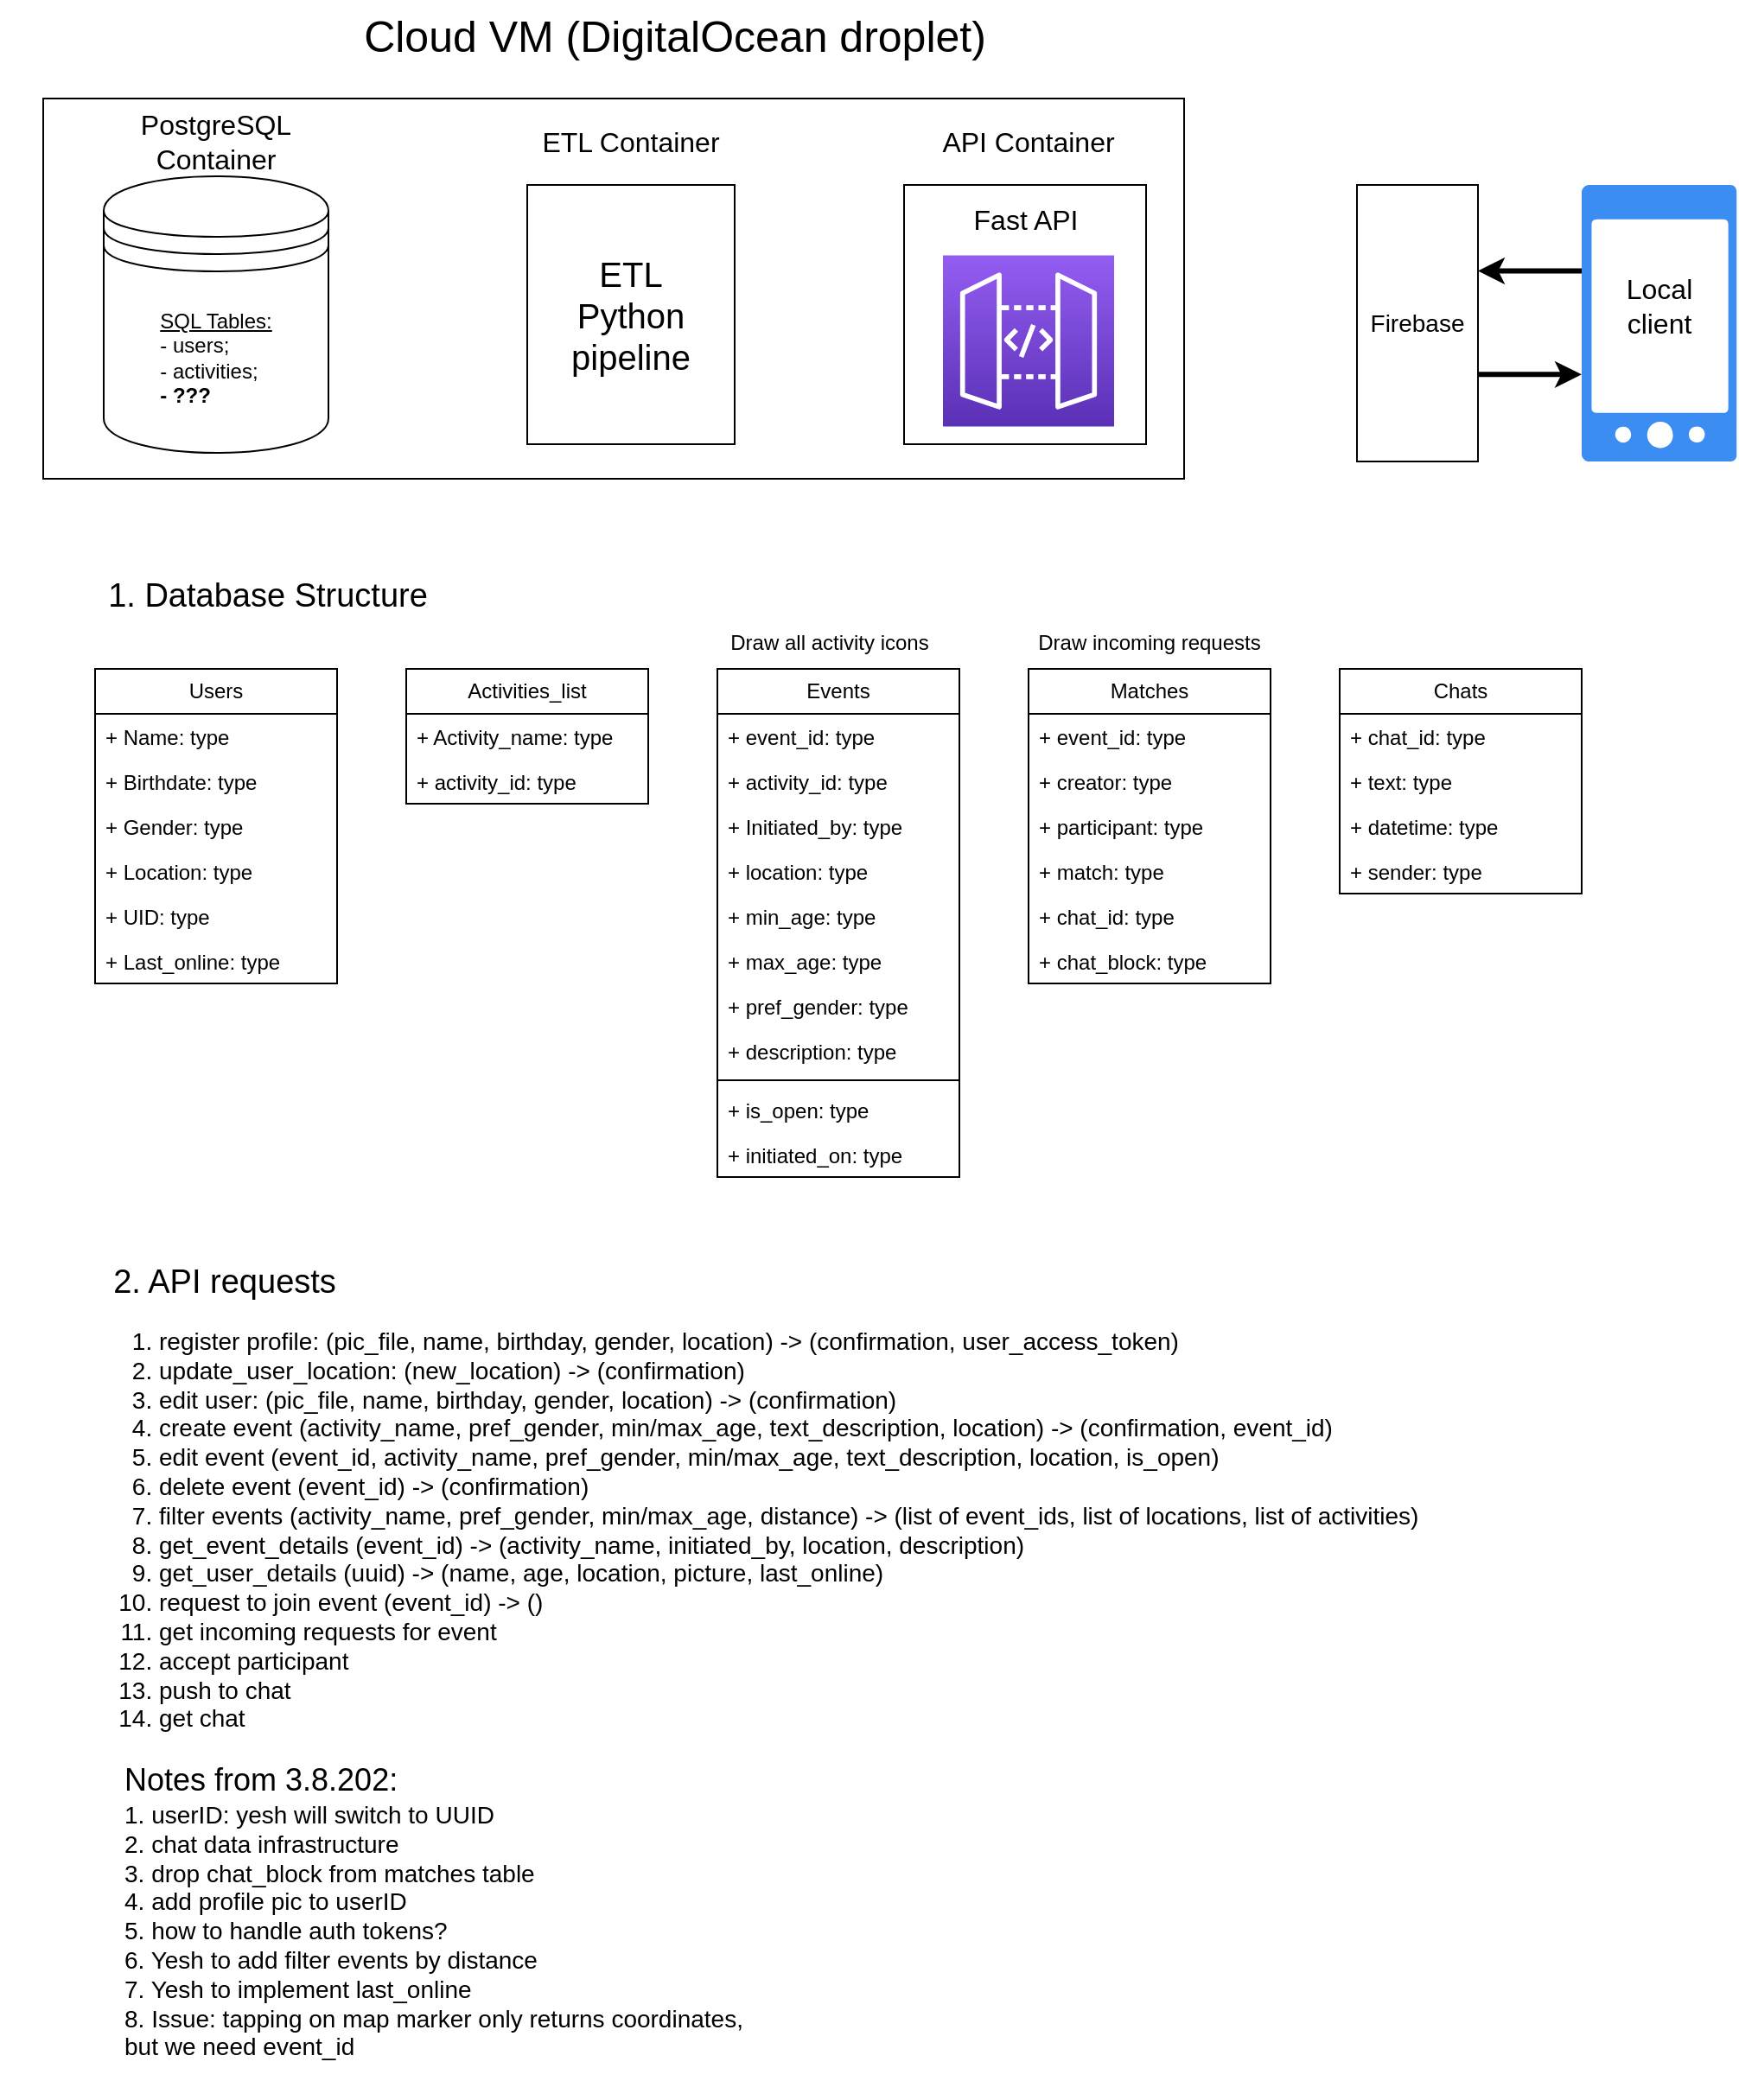 <mxfile version="21.6.7" type="device">
  <diagram name="Page-1" id="6yn1r-7qYLpuGysElMpg">
    <mxGraphModel dx="1104" dy="502" grid="1" gridSize="10" guides="1" tooltips="1" connect="1" arrows="1" fold="1" page="1" pageScale="1" pageWidth="850" pageHeight="1100" math="0" shadow="0">
      <root>
        <mxCell id="0" />
        <mxCell id="1" parent="0" />
        <mxCell id="J4qyf4nnhl_WRA78Ql2K-7" value="" style="rounded=0;whiteSpace=wrap;html=1;" parent="1" vertex="1">
          <mxGeometry x="60" y="100" width="660" height="220" as="geometry" />
        </mxCell>
        <mxCell id="3YHMFkit40XnSHy4-NG9-2" value="" style="rounded=0;whiteSpace=wrap;html=1;" parent="1" vertex="1">
          <mxGeometry x="558" y="150" width="140" height="150" as="geometry" />
        </mxCell>
        <mxCell id="J4qyf4nnhl_WRA78Ql2K-4" value="&lt;div style=&quot;text-align: justify;&quot;&gt;&lt;br&gt;&lt;/div&gt;" style="shape=datastore;whiteSpace=wrap;html=1;" parent="1" vertex="1">
          <mxGeometry x="95" y="145" width="130" height="160" as="geometry" />
        </mxCell>
        <mxCell id="J4qyf4nnhl_WRA78Ql2K-6" value="&lt;div style=&quot;text-align: justify;&quot;&gt;&lt;span style=&quot;background-color: initial;&quot;&gt;&lt;u&gt;SQL Tables:&lt;/u&gt;&lt;/span&gt;&lt;/div&gt;&lt;div style=&quot;text-align: justify;&quot;&gt;- users;&lt;/div&gt;&lt;div style=&quot;text-align: justify;&quot;&gt;- activities;&lt;/div&gt;&lt;div style=&quot;text-align: justify;&quot;&gt;&lt;b&gt;- ???&lt;/b&gt;&lt;/div&gt;" style="text;html=1;strokeColor=none;fillColor=none;align=center;verticalAlign=middle;whiteSpace=wrap;rounded=0;" parent="1" vertex="1">
          <mxGeometry x="105" y="209.75" width="110" height="80" as="geometry" />
        </mxCell>
        <mxCell id="J4qyf4nnhl_WRA78Ql2K-9" value="&lt;font style=&quot;font-size: 20px;&quot;&gt;ETL&lt;br&gt;Python pipeline&lt;/font&gt;" style="rounded=0;whiteSpace=wrap;html=1;" parent="1" vertex="1">
          <mxGeometry x="340" y="150" width="120" height="150" as="geometry" />
        </mxCell>
        <mxCell id="J4qyf4nnhl_WRA78Ql2K-17" value="&lt;font style=&quot;font-size: 14px;&quot;&gt;Firebase&lt;/font&gt;" style="html=1;dashed=0;whiteSpace=wrap;" parent="1" vertex="1">
          <mxGeometry x="820" y="150" width="70" height="160" as="geometry" />
        </mxCell>
        <mxCell id="J4qyf4nnhl_WRA78Ql2K-23" style="edgeStyle=orthogonalEdgeStyle;rounded=0;orthogonalLoop=1;jettySize=auto;html=1;entryX=1;entryY=0.5;entryDx=0;entryDy=0;strokeWidth=3;" parent="1" edge="1">
          <mxGeometry relative="1" as="geometry">
            <mxPoint x="950" y="199.75" as="sourcePoint" />
            <mxPoint x="890" y="199.75" as="targetPoint" />
          </mxGeometry>
        </mxCell>
        <mxCell id="J4qyf4nnhl_WRA78Ql2K-20" value="" style="sketch=0;html=1;aspect=fixed;strokeColor=none;shadow=0;fillColor=#3B8DF1;verticalAlign=top;labelPosition=center;verticalLabelPosition=bottom;shape=mxgraph.gcp2.phone_android" parent="1" vertex="1">
          <mxGeometry x="950" y="150" width="89.6" height="160" as="geometry" />
        </mxCell>
        <mxCell id="J4qyf4nnhl_WRA78Ql2K-22" value="" style="sketch=0;points=[[0,0,0],[0.25,0,0],[0.5,0,0],[0.75,0,0],[1,0,0],[0,1,0],[0.25,1,0],[0.5,1,0],[0.75,1,0],[1,1,0],[0,0.25,0],[0,0.5,0],[0,0.75,0],[1,0.25,0],[1,0.5,0],[1,0.75,0]];outlineConnect=0;fontColor=#232F3E;gradientColor=#945DF2;gradientDirection=north;fillColor=#5A30B5;strokeColor=#ffffff;dashed=0;verticalLabelPosition=bottom;verticalAlign=top;align=center;html=1;fontSize=12;fontStyle=0;aspect=fixed;shape=mxgraph.aws4.resourceIcon;resIcon=mxgraph.aws4.api_gateway;" parent="1" vertex="1">
          <mxGeometry x="580.5" y="190.75" width="99" height="99" as="geometry" />
        </mxCell>
        <mxCell id="J4qyf4nnhl_WRA78Ql2K-29" value="Fast API" style="text;html=1;strokeColor=none;fillColor=none;align=center;verticalAlign=middle;whiteSpace=wrap;rounded=0;fontSize=16;" parent="1" vertex="1">
          <mxGeometry x="560.5" y="160" width="135" height="20" as="geometry" />
        </mxCell>
        <mxCell id="J4qyf4nnhl_WRA78Ql2K-33" style="edgeStyle=orthogonalEdgeStyle;rounded=0;orthogonalLoop=1;jettySize=auto;html=1;entryX=1;entryY=0.5;entryDx=0;entryDy=0;strokeWidth=3;endArrow=none;endFill=0;startArrow=classic;startFill=1;" parent="1" edge="1">
          <mxGeometry relative="1" as="geometry">
            <mxPoint x="950" y="259.68" as="sourcePoint" />
            <mxPoint x="890" y="259.68" as="targetPoint" />
          </mxGeometry>
        </mxCell>
        <mxCell id="J4qyf4nnhl_WRA78Ql2K-35" value="&lt;font style=&quot;font-size: 16px;&quot;&gt;Local&lt;br&gt;client&lt;/font&gt;" style="text;html=1;strokeColor=none;fillColor=none;align=center;verticalAlign=middle;whiteSpace=wrap;rounded=0;" parent="1" vertex="1">
          <mxGeometry x="964.8" y="205" width="60" height="30" as="geometry" />
        </mxCell>
        <mxCell id="J4qyf4nnhl_WRA78Ql2K-36" value="1. Database Structure" style="text;html=1;strokeColor=none;fillColor=none;align=center;verticalAlign=middle;whiteSpace=wrap;rounded=0;fontSize=19;" parent="1" vertex="1">
          <mxGeometry x="60" y="373" width="260" height="30" as="geometry" />
        </mxCell>
        <mxCell id="J4qyf4nnhl_WRA78Ql2K-37" value="Users" style="swimlane;fontStyle=0;childLayout=stackLayout;horizontal=1;startSize=26;fillColor=none;horizontalStack=0;resizeParent=1;resizeParentMax=0;resizeLast=0;collapsible=1;marginBottom=0;whiteSpace=wrap;html=1;" parent="1" vertex="1">
          <mxGeometry x="90" y="430" width="140" height="182" as="geometry">
            <mxRectangle x="110" y="446" width="70" height="30" as="alternateBounds" />
          </mxGeometry>
        </mxCell>
        <mxCell id="J4qyf4nnhl_WRA78Ql2K-38" value="+ Name: type" style="text;strokeColor=none;fillColor=none;align=left;verticalAlign=top;spacingLeft=4;spacingRight=4;overflow=hidden;rotatable=0;points=[[0,0.5],[1,0.5]];portConstraint=eastwest;whiteSpace=wrap;html=1;" parent="J4qyf4nnhl_WRA78Ql2K-37" vertex="1">
          <mxGeometry y="26" width="140" height="26" as="geometry" />
        </mxCell>
        <mxCell id="J4qyf4nnhl_WRA78Ql2K-39" value="+ Birthdate: type" style="text;strokeColor=none;fillColor=none;align=left;verticalAlign=top;spacingLeft=4;spacingRight=4;overflow=hidden;rotatable=0;points=[[0,0.5],[1,0.5]];portConstraint=eastwest;whiteSpace=wrap;html=1;" parent="J4qyf4nnhl_WRA78Ql2K-37" vertex="1">
          <mxGeometry y="52" width="140" height="26" as="geometry" />
        </mxCell>
        <mxCell id="J4qyf4nnhl_WRA78Ql2K-40" value="+ Gender: type" style="text;strokeColor=none;fillColor=none;align=left;verticalAlign=top;spacingLeft=4;spacingRight=4;overflow=hidden;rotatable=0;points=[[0,0.5],[1,0.5]];portConstraint=eastwest;whiteSpace=wrap;html=1;" parent="J4qyf4nnhl_WRA78Ql2K-37" vertex="1">
          <mxGeometry y="78" width="140" height="26" as="geometry" />
        </mxCell>
        <mxCell id="J4qyf4nnhl_WRA78Ql2K-47" value="+ Location: type" style="text;strokeColor=none;fillColor=none;align=left;verticalAlign=top;spacingLeft=4;spacingRight=4;overflow=hidden;rotatable=0;points=[[0,0.5],[1,0.5]];portConstraint=eastwest;whiteSpace=wrap;html=1;" parent="J4qyf4nnhl_WRA78Ql2K-37" vertex="1">
          <mxGeometry y="104" width="140" height="26" as="geometry" />
        </mxCell>
        <mxCell id="J4qyf4nnhl_WRA78Ql2K-45" value="+ UID: type" style="text;strokeColor=none;fillColor=none;align=left;verticalAlign=top;spacingLeft=4;spacingRight=4;overflow=hidden;rotatable=0;points=[[0,0.5],[1,0.5]];portConstraint=eastwest;whiteSpace=wrap;html=1;" parent="J4qyf4nnhl_WRA78Ql2K-37" vertex="1">
          <mxGeometry y="130" width="140" height="26" as="geometry" />
        </mxCell>
        <mxCell id="J4qyf4nnhl_WRA78Ql2K-50" value="+ Last_online: type" style="text;strokeColor=none;fillColor=none;align=left;verticalAlign=top;spacingLeft=4;spacingRight=4;overflow=hidden;rotatable=0;points=[[0,0.5],[1,0.5]];portConstraint=eastwest;whiteSpace=wrap;html=1;" parent="J4qyf4nnhl_WRA78Ql2K-37" vertex="1">
          <mxGeometry y="156" width="140" height="26" as="geometry" />
        </mxCell>
        <mxCell id="J4qyf4nnhl_WRA78Ql2K-41" value="Activities_list" style="swimlane;fontStyle=0;childLayout=stackLayout;horizontal=1;startSize=26;fillColor=none;horizontalStack=0;resizeParent=1;resizeParentMax=0;resizeLast=0;collapsible=1;marginBottom=0;whiteSpace=wrap;html=1;" parent="1" vertex="1">
          <mxGeometry x="270" y="430" width="140" height="78" as="geometry" />
        </mxCell>
        <mxCell id="J4qyf4nnhl_WRA78Ql2K-42" value="+ Activity_name: type" style="text;strokeColor=none;fillColor=none;align=left;verticalAlign=top;spacingLeft=4;spacingRight=4;overflow=hidden;rotatable=0;points=[[0,0.5],[1,0.5]];portConstraint=eastwest;whiteSpace=wrap;html=1;" parent="J4qyf4nnhl_WRA78Ql2K-41" vertex="1">
          <mxGeometry y="26" width="140" height="26" as="geometry" />
        </mxCell>
        <mxCell id="J4qyf4nnhl_WRA78Ql2K-69" value="+ activity_id: type" style="text;strokeColor=none;fillColor=none;align=left;verticalAlign=top;spacingLeft=4;spacingRight=4;overflow=hidden;rotatable=0;points=[[0,0.5],[1,0.5]];portConstraint=eastwest;whiteSpace=wrap;html=1;" parent="J4qyf4nnhl_WRA78Ql2K-41" vertex="1">
          <mxGeometry y="52" width="140" height="26" as="geometry" />
        </mxCell>
        <mxCell id="J4qyf4nnhl_WRA78Ql2K-58" value="Events" style="swimlane;fontStyle=0;childLayout=stackLayout;horizontal=1;startSize=26;fillColor=none;horizontalStack=0;resizeParent=1;resizeParentMax=0;resizeLast=0;collapsible=1;marginBottom=0;whiteSpace=wrap;html=1;" parent="1" vertex="1">
          <mxGeometry x="450" y="430" width="140" height="294" as="geometry" />
        </mxCell>
        <mxCell id="J4qyf4nnhl_WRA78Ql2K-76" value="+ event_id: type" style="text;strokeColor=none;fillColor=none;align=left;verticalAlign=top;spacingLeft=4;spacingRight=4;overflow=hidden;rotatable=0;points=[[0,0.5],[1,0.5]];portConstraint=eastwest;whiteSpace=wrap;html=1;" parent="J4qyf4nnhl_WRA78Ql2K-58" vertex="1">
          <mxGeometry y="26" width="140" height="26" as="geometry" />
        </mxCell>
        <mxCell id="J4qyf4nnhl_WRA78Ql2K-70" value="+ activity_id: type" style="text;strokeColor=none;fillColor=none;align=left;verticalAlign=top;spacingLeft=4;spacingRight=4;overflow=hidden;rotatable=0;points=[[0,0.5],[1,0.5]];portConstraint=eastwest;whiteSpace=wrap;html=1;" parent="J4qyf4nnhl_WRA78Ql2K-58" vertex="1">
          <mxGeometry y="52" width="140" height="26" as="geometry" />
        </mxCell>
        <mxCell id="J4qyf4nnhl_WRA78Ql2K-59" value="+ Initiated_by: type" style="text;strokeColor=none;fillColor=none;align=left;verticalAlign=top;spacingLeft=4;spacingRight=4;overflow=hidden;rotatable=0;points=[[0,0.5],[1,0.5]];portConstraint=eastwest;whiteSpace=wrap;html=1;" parent="J4qyf4nnhl_WRA78Ql2K-58" vertex="1">
          <mxGeometry y="78" width="140" height="26" as="geometry" />
        </mxCell>
        <mxCell id="J4qyf4nnhl_WRA78Ql2K-71" value="+ location: type" style="text;strokeColor=none;fillColor=none;align=left;verticalAlign=top;spacingLeft=4;spacingRight=4;overflow=hidden;rotatable=0;points=[[0,0.5],[1,0.5]];portConstraint=eastwest;whiteSpace=wrap;html=1;" parent="J4qyf4nnhl_WRA78Ql2K-58" vertex="1">
          <mxGeometry y="104" width="140" height="26" as="geometry" />
        </mxCell>
        <mxCell id="J4qyf4nnhl_WRA78Ql2K-60" value="+ min_age: type" style="text;strokeColor=none;fillColor=none;align=left;verticalAlign=top;spacingLeft=4;spacingRight=4;overflow=hidden;rotatable=0;points=[[0,0.5],[1,0.5]];portConstraint=eastwest;whiteSpace=wrap;html=1;" parent="J4qyf4nnhl_WRA78Ql2K-58" vertex="1">
          <mxGeometry y="130" width="140" height="26" as="geometry" />
        </mxCell>
        <mxCell id="J4qyf4nnhl_WRA78Ql2K-63" value="+ max_age: type" style="text;strokeColor=none;fillColor=none;align=left;verticalAlign=top;spacingLeft=4;spacingRight=4;overflow=hidden;rotatable=0;points=[[0,0.5],[1,0.5]];portConstraint=eastwest;whiteSpace=wrap;html=1;" parent="J4qyf4nnhl_WRA78Ql2K-58" vertex="1">
          <mxGeometry y="156" width="140" height="26" as="geometry" />
        </mxCell>
        <mxCell id="J4qyf4nnhl_WRA78Ql2K-61" value="+ pref_gender: type" style="text;strokeColor=none;fillColor=none;align=left;verticalAlign=top;spacingLeft=4;spacingRight=4;overflow=hidden;rotatable=0;points=[[0,0.5],[1,0.5]];portConstraint=eastwest;whiteSpace=wrap;html=1;" parent="J4qyf4nnhl_WRA78Ql2K-58" vertex="1">
          <mxGeometry y="182" width="140" height="26" as="geometry" />
        </mxCell>
        <mxCell id="J4qyf4nnhl_WRA78Ql2K-64" value="+ description: type" style="text;strokeColor=none;fillColor=none;align=left;verticalAlign=top;spacingLeft=4;spacingRight=4;overflow=hidden;rotatable=0;points=[[0,0.5],[1,0.5]];portConstraint=eastwest;whiteSpace=wrap;html=1;" parent="J4qyf4nnhl_WRA78Ql2K-58" vertex="1">
          <mxGeometry y="208" width="140" height="26" as="geometry" />
        </mxCell>
        <mxCell id="J4qyf4nnhl_WRA78Ql2K-67" value="" style="line;strokeWidth=1;fillColor=none;align=left;verticalAlign=middle;spacingTop=-1;spacingLeft=3;spacingRight=3;rotatable=0;labelPosition=right;points=[];portConstraint=eastwest;strokeColor=inherit;" parent="J4qyf4nnhl_WRA78Ql2K-58" vertex="1">
          <mxGeometry y="234" width="140" height="8" as="geometry" />
        </mxCell>
        <mxCell id="J4qyf4nnhl_WRA78Ql2K-46" value="+ is_open: type" style="text;strokeColor=none;fillColor=none;align=left;verticalAlign=top;spacingLeft=4;spacingRight=4;overflow=hidden;rotatable=0;points=[[0,0.5],[1,0.5]];portConstraint=eastwest;whiteSpace=wrap;html=1;" parent="J4qyf4nnhl_WRA78Ql2K-58" vertex="1">
          <mxGeometry y="242" width="140" height="26" as="geometry" />
        </mxCell>
        <mxCell id="J4qyf4nnhl_WRA78Ql2K-65" value="+ initiated_on: type" style="text;strokeColor=none;fillColor=none;align=left;verticalAlign=top;spacingLeft=4;spacingRight=4;overflow=hidden;rotatable=0;points=[[0,0.5],[1,0.5]];portConstraint=eastwest;whiteSpace=wrap;html=1;" parent="J4qyf4nnhl_WRA78Ql2K-58" vertex="1">
          <mxGeometry y="268" width="140" height="26" as="geometry" />
        </mxCell>
        <mxCell id="J4qyf4nnhl_WRA78Ql2K-72" value="Matches" style="swimlane;fontStyle=0;childLayout=stackLayout;horizontal=1;startSize=26;fillColor=none;horizontalStack=0;resizeParent=1;resizeParentMax=0;resizeLast=0;collapsible=1;marginBottom=0;whiteSpace=wrap;html=1;" parent="1" vertex="1">
          <mxGeometry x="630" y="430" width="140" height="182" as="geometry" />
        </mxCell>
        <mxCell id="J4qyf4nnhl_WRA78Ql2K-73" value="+ event_id: type" style="text;strokeColor=none;fillColor=none;align=left;verticalAlign=top;spacingLeft=4;spacingRight=4;overflow=hidden;rotatable=0;points=[[0,0.5],[1,0.5]];portConstraint=eastwest;whiteSpace=wrap;html=1;" parent="J4qyf4nnhl_WRA78Ql2K-72" vertex="1">
          <mxGeometry y="26" width="140" height="26" as="geometry" />
        </mxCell>
        <mxCell id="J4qyf4nnhl_WRA78Ql2K-74" value="+ creator: type" style="text;strokeColor=none;fillColor=none;align=left;verticalAlign=top;spacingLeft=4;spacingRight=4;overflow=hidden;rotatable=0;points=[[0,0.5],[1,0.5]];portConstraint=eastwest;whiteSpace=wrap;html=1;" parent="J4qyf4nnhl_WRA78Ql2K-72" vertex="1">
          <mxGeometry y="52" width="140" height="26" as="geometry" />
        </mxCell>
        <mxCell id="J4qyf4nnhl_WRA78Ql2K-75" value="+ participant: type" style="text;strokeColor=none;fillColor=none;align=left;verticalAlign=top;spacingLeft=4;spacingRight=4;overflow=hidden;rotatable=0;points=[[0,0.5],[1,0.5]];portConstraint=eastwest;whiteSpace=wrap;html=1;" parent="J4qyf4nnhl_WRA78Ql2K-72" vertex="1">
          <mxGeometry y="78" width="140" height="26" as="geometry" />
        </mxCell>
        <mxCell id="J4qyf4nnhl_WRA78Ql2K-79" value="+ match: type" style="text;strokeColor=none;fillColor=none;align=left;verticalAlign=top;spacingLeft=4;spacingRight=4;overflow=hidden;rotatable=0;points=[[0,0.5],[1,0.5]];portConstraint=eastwest;whiteSpace=wrap;html=1;" parent="J4qyf4nnhl_WRA78Ql2K-72" vertex="1">
          <mxGeometry y="104" width="140" height="26" as="geometry" />
        </mxCell>
        <mxCell id="J4qyf4nnhl_WRA78Ql2K-87" value="+ chat_id: type" style="text;strokeColor=none;fillColor=none;align=left;verticalAlign=top;spacingLeft=4;spacingRight=4;overflow=hidden;rotatable=0;points=[[0,0.5],[1,0.5]];portConstraint=eastwest;whiteSpace=wrap;html=1;" parent="J4qyf4nnhl_WRA78Ql2K-72" vertex="1">
          <mxGeometry y="130" width="140" height="26" as="geometry" />
        </mxCell>
        <mxCell id="J4qyf4nnhl_WRA78Ql2K-85" value="+ chat_block: type" style="text;strokeColor=none;fillColor=none;align=left;verticalAlign=top;spacingLeft=4;spacingRight=4;overflow=hidden;rotatable=0;points=[[0,0.5],[1,0.5]];portConstraint=eastwest;whiteSpace=wrap;html=1;" parent="J4qyf4nnhl_WRA78Ql2K-72" vertex="1">
          <mxGeometry y="156" width="140" height="26" as="geometry" />
        </mxCell>
        <mxCell id="J4qyf4nnhl_WRA78Ql2K-77" value="Draw all activity icons" style="text;html=1;strokeColor=none;fillColor=none;align=center;verticalAlign=middle;whiteSpace=wrap;rounded=0;" parent="1" vertex="1">
          <mxGeometry x="450" y="400" width="130" height="30" as="geometry" />
        </mxCell>
        <mxCell id="J4qyf4nnhl_WRA78Ql2K-78" value="Draw incoming requests" style="text;html=1;strokeColor=none;fillColor=none;align=center;verticalAlign=middle;whiteSpace=wrap;rounded=0;" parent="1" vertex="1">
          <mxGeometry x="630" y="400" width="140" height="30" as="geometry" />
        </mxCell>
        <mxCell id="J4qyf4nnhl_WRA78Ql2K-80" value="Chats" style="swimlane;fontStyle=0;childLayout=stackLayout;horizontal=1;startSize=26;fillColor=none;horizontalStack=0;resizeParent=1;resizeParentMax=0;resizeLast=0;collapsible=1;marginBottom=0;whiteSpace=wrap;html=1;" parent="1" vertex="1">
          <mxGeometry x="810" y="430" width="140" height="130" as="geometry" />
        </mxCell>
        <mxCell id="J4qyf4nnhl_WRA78Ql2K-82" value="+ chat_id: type" style="text;strokeColor=none;fillColor=none;align=left;verticalAlign=top;spacingLeft=4;spacingRight=4;overflow=hidden;rotatable=0;points=[[0,0.5],[1,0.5]];portConstraint=eastwest;whiteSpace=wrap;html=1;" parent="J4qyf4nnhl_WRA78Ql2K-80" vertex="1">
          <mxGeometry y="26" width="140" height="26" as="geometry" />
        </mxCell>
        <mxCell id="J4qyf4nnhl_WRA78Ql2K-81" value="+ text: type" style="text;strokeColor=none;fillColor=none;align=left;verticalAlign=top;spacingLeft=4;spacingRight=4;overflow=hidden;rotatable=0;points=[[0,0.5],[1,0.5]];portConstraint=eastwest;whiteSpace=wrap;html=1;" parent="J4qyf4nnhl_WRA78Ql2K-80" vertex="1">
          <mxGeometry y="52" width="140" height="26" as="geometry" />
        </mxCell>
        <mxCell id="J4qyf4nnhl_WRA78Ql2K-83" value="+ datetime: type" style="text;strokeColor=none;fillColor=none;align=left;verticalAlign=top;spacingLeft=4;spacingRight=4;overflow=hidden;rotatable=0;points=[[0,0.5],[1,0.5]];portConstraint=eastwest;whiteSpace=wrap;html=1;" parent="J4qyf4nnhl_WRA78Ql2K-80" vertex="1">
          <mxGeometry y="78" width="140" height="26" as="geometry" />
        </mxCell>
        <mxCell id="J4qyf4nnhl_WRA78Ql2K-86" value="+ sender: type" style="text;strokeColor=none;fillColor=none;align=left;verticalAlign=top;spacingLeft=4;spacingRight=4;overflow=hidden;rotatable=0;points=[[0,0.5],[1,0.5]];portConstraint=eastwest;whiteSpace=wrap;html=1;" parent="J4qyf4nnhl_WRA78Ql2K-80" vertex="1">
          <mxGeometry y="104" width="140" height="26" as="geometry" />
        </mxCell>
        <mxCell id="J4qyf4nnhl_WRA78Ql2K-88" value="2. API requests" style="text;html=1;strokeColor=none;fillColor=none;align=center;verticalAlign=middle;whiteSpace=wrap;rounded=0;fontSize=19;" parent="1" vertex="1">
          <mxGeometry x="35" y="770" width="260" height="30" as="geometry" />
        </mxCell>
        <mxCell id="J4qyf4nnhl_WRA78Ql2K-89" value="&lt;ol style=&quot;font-size: 14px;&quot;&gt;&lt;li style=&quot;font-size: 14px;&quot;&gt;register profile: (pic_file, name, birthday, gender, location) -&amp;gt; (confirmation, user_access_token)&lt;/li&gt;&lt;li style=&quot;font-size: 14px;&quot;&gt;update_user_location: (new_location) -&amp;gt; (confirmation) &lt;br&gt;&lt;/li&gt;&lt;li style=&quot;font-size: 14px;&quot;&gt;edit user: (pic_file, name, birthday, gender, location) -&amp;gt; (confirmation)&lt;br&gt;&lt;/li&gt;&lt;li style=&quot;font-size: 14px;&quot;&gt;create event (activity_name, pref_gender, min/max_age, text_description, location) -&amp;gt; (confirmation, event_id)&lt;br&gt;&lt;/li&gt;&lt;li style=&quot;font-size: 14px;&quot;&gt;edit event (event_id, activity_name, pref_gender, min/max_age, text_description, location, is_open)&lt;/li&gt;&lt;li style=&quot;font-size: 14px;&quot;&gt;delete event (event_id) -&amp;gt; (confirmation)&lt;br&gt;&lt;/li&gt;&lt;li style=&quot;font-size: 14px;&quot;&gt;filter events (activity_name, pref_gender, min/max_age, distance) -&amp;gt; (list of event_ids, list of locations, list of activities)&lt;br&gt;&lt;/li&gt;&lt;li style=&quot;font-size: 14px;&quot;&gt;get_event_details (event_id) -&amp;gt; (activity_name, initiated_by, location, description)&lt;br&gt;&lt;/li&gt;&lt;li style=&quot;font-size: 14px;&quot;&gt;get_user_details (uuid) -&amp;gt; (name, age, location, picture, last_online)&lt;br&gt;&lt;/li&gt;&lt;li style=&quot;font-size: 14px;&quot;&gt;request to join event (event_id) -&amp;gt; ()&lt;br&gt;&lt;/li&gt;&lt;li style=&quot;font-size: 14px;&quot;&gt;get incoming requests for event&lt;/li&gt;&lt;li style=&quot;font-size: 14px;&quot;&gt;accept participant&lt;/li&gt;&lt;li style=&quot;font-size: 14px;&quot;&gt;push to chat&lt;/li&gt;&lt;li style=&quot;font-size: 14px;&quot;&gt;get chat&lt;/li&gt;&lt;/ol&gt;" style="text;html=1;strokeColor=none;fillColor=none;align=left;verticalAlign=top;whiteSpace=wrap;rounded=0;fontSize=14;" parent="1" vertex="1">
          <mxGeometry x="85" y="790" width="895" height="200" as="geometry" />
        </mxCell>
        <mxCell id="3YHMFkit40XnSHy4-NG9-3" value="PostgreSQL Container" style="text;html=1;strokeColor=none;fillColor=none;align=center;verticalAlign=middle;whiteSpace=wrap;rounded=0;fontSize=16;" parent="1" vertex="1">
          <mxGeometry x="100" y="110" width="120" height="30" as="geometry" />
        </mxCell>
        <mxCell id="3YHMFkit40XnSHy4-NG9-4" value="ETL Container" style="text;html=1;strokeColor=none;fillColor=none;align=center;verticalAlign=middle;whiteSpace=wrap;rounded=0;fontSize=16;" parent="1" vertex="1">
          <mxGeometry x="340" y="110" width="120" height="30" as="geometry" />
        </mxCell>
        <mxCell id="3YHMFkit40XnSHy4-NG9-5" value="API Container" style="text;html=1;strokeColor=none;fillColor=none;align=center;verticalAlign=middle;whiteSpace=wrap;rounded=0;fontSize=16;" parent="1" vertex="1">
          <mxGeometry x="570" y="110" width="120" height="30" as="geometry" />
        </mxCell>
        <mxCell id="3YHMFkit40XnSHy4-NG9-6" value="&lt;div style=&quot;font-size: 18px;&quot; align=&quot;left&quot;&gt;&lt;font style=&quot;font-size: 18px;&quot;&gt;Notes from 3.8.202:&lt;/font&gt;&lt;/div&gt;&lt;div style=&quot;font-size: 14px;&quot; align=&quot;left&quot;&gt;&lt;font style=&quot;font-size: 14px;&quot;&gt;1. userID&lt;/font&gt;&lt;font style=&quot;font-size: 14px;&quot;&gt;: yesh will switch to UUID&lt;br&gt;&lt;/font&gt;&lt;/div&gt;&lt;div style=&quot;font-size: 14px;&quot; align=&quot;left&quot;&gt;&lt;font style=&quot;font-size: 14px;&quot;&gt;2. chat data infrastructure&lt;/font&gt;&lt;/div&gt;&lt;div style=&quot;font-size: 14px;&quot; align=&quot;left&quot;&gt;&lt;font style=&quot;font-size: 14px;&quot;&gt;3. drop chat_block from matches table&lt;/font&gt;&lt;/div&gt;&lt;div style=&quot;font-size: 14px;&quot; align=&quot;left&quot;&gt;&lt;font style=&quot;font-size: 14px;&quot;&gt;4. add profile pic to userID&lt;br&gt;&lt;/font&gt;&lt;/div&gt;&lt;div style=&quot;font-size: 14px;&quot; align=&quot;left&quot;&gt;&lt;font style=&quot;font-size: 14px;&quot;&gt;5. how to handle auth tokens?&lt;br&gt;&lt;/font&gt;&lt;/div&gt;&lt;div style=&quot;font-size: 14px;&quot; align=&quot;left&quot;&gt;&lt;font style=&quot;font-size: 14px;&quot;&gt;6. Yesh to add filter events by distance&lt;/font&gt;&lt;/div&gt;&lt;div style=&quot;font-size: 14px;&quot; align=&quot;left&quot;&gt;&lt;font style=&quot;font-size: 14px;&quot;&gt;&lt;font style=&quot;font-size: 14px;&quot;&gt;7. Yesh to implement last_online&lt;/font&gt;&lt;br&gt;&lt;/font&gt;&lt;/div&gt;&lt;div style=&quot;font-size: 14px;&quot; align=&quot;left&quot;&gt;&lt;font style=&quot;font-size: 14px;&quot;&gt;8. Issue: tapping on map marker only returns coordinates, but we need event_id&lt;br&gt;&lt;/font&gt;&lt;/div&gt;&lt;div style=&quot;font-size: 18px;&quot; align=&quot;left&quot;&gt;&lt;font style=&quot;font-size: 18px;&quot;&gt;&lt;br&gt;&lt;/font&gt;&lt;/div&gt;" style="text;html=1;strokeColor=none;fillColor=none;align=left;verticalAlign=middle;whiteSpace=wrap;rounded=0;" parent="1" vertex="1">
          <mxGeometry x="105" y="1080" width="360" height="160" as="geometry" />
        </mxCell>
        <mxCell id="M4ITZnImeHFXkJOR8fkn-2" value="Cloud VM (DigitalOcean droplet)" style="text;html=1;align=center;verticalAlign=middle;resizable=0;points=[];autosize=1;strokeColor=none;fillColor=none;fontSize=25;" vertex="1" parent="1">
          <mxGeometry x="245" y="43" width="360" height="40" as="geometry" />
        </mxCell>
      </root>
    </mxGraphModel>
  </diagram>
</mxfile>
